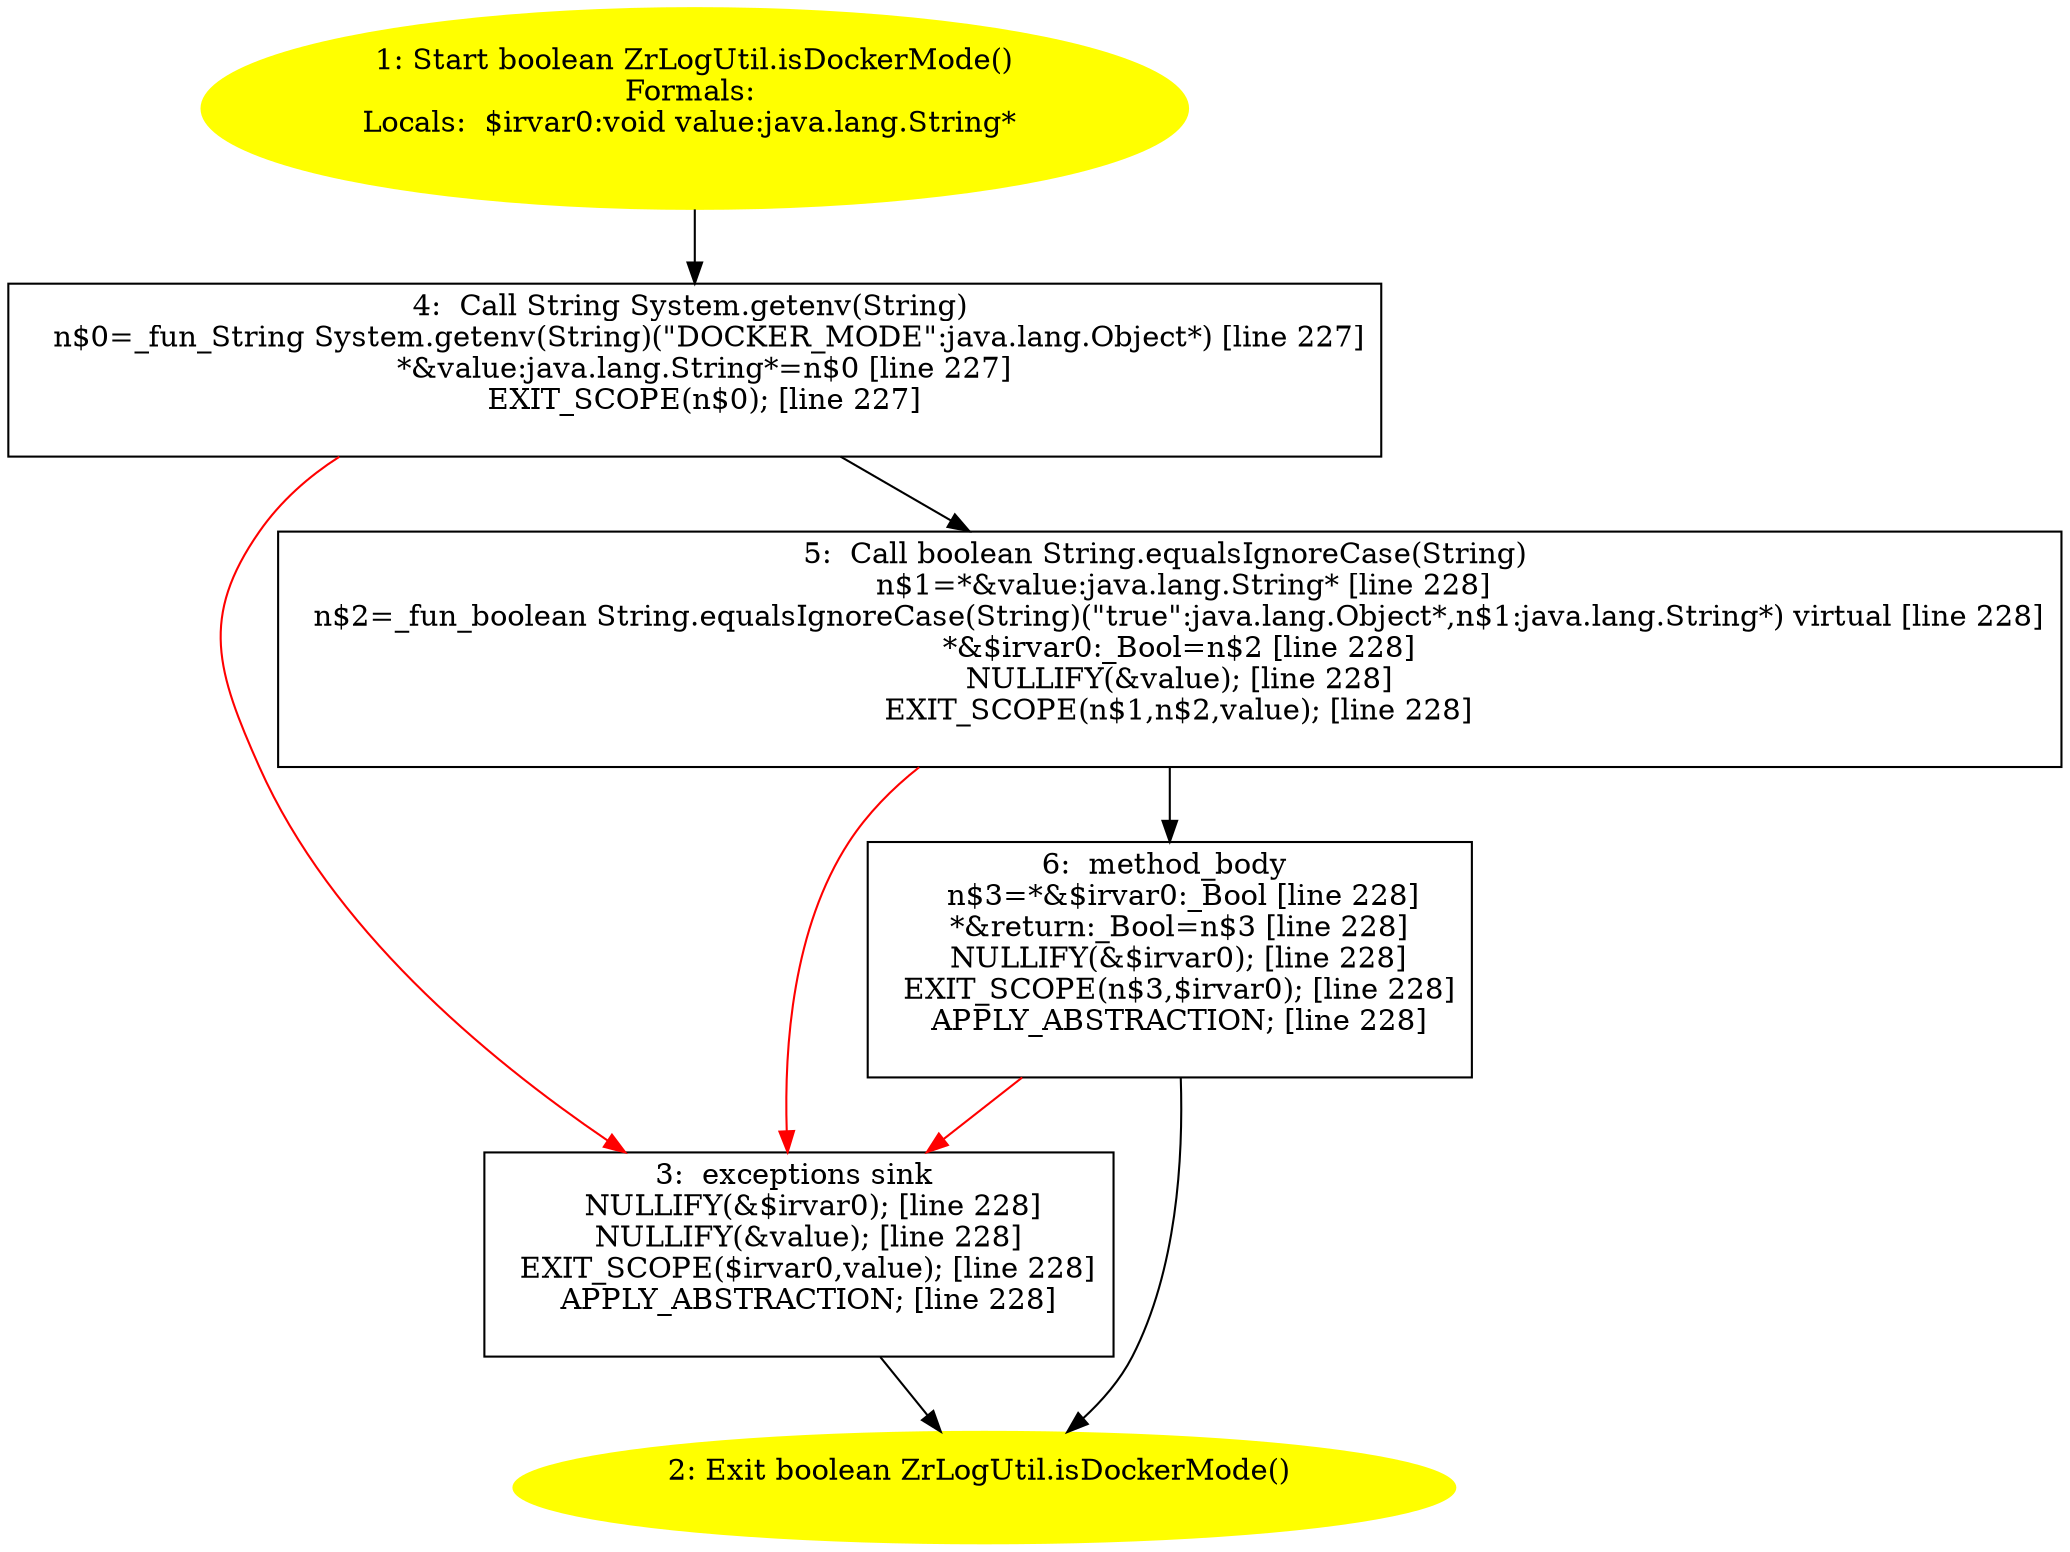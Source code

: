 /* @generated */
digraph cfg {
"com.zrlog.util.ZrLogUtil.isDockerMode():boolean.4b1a0dec7ee8c70bf3554d405acdf5c5_1" [label="1: Start boolean ZrLogUtil.isDockerMode()\nFormals: \nLocals:  $irvar0:void value:java.lang.String* \n  " color=yellow style=filled]
	

	 "com.zrlog.util.ZrLogUtil.isDockerMode():boolean.4b1a0dec7ee8c70bf3554d405acdf5c5_1" -> "com.zrlog.util.ZrLogUtil.isDockerMode():boolean.4b1a0dec7ee8c70bf3554d405acdf5c5_4" ;
"com.zrlog.util.ZrLogUtil.isDockerMode():boolean.4b1a0dec7ee8c70bf3554d405acdf5c5_2" [label="2: Exit boolean ZrLogUtil.isDockerMode() \n  " color=yellow style=filled]
	

"com.zrlog.util.ZrLogUtil.isDockerMode():boolean.4b1a0dec7ee8c70bf3554d405acdf5c5_3" [label="3:  exceptions sink \n   NULLIFY(&$irvar0); [line 228]\n  NULLIFY(&value); [line 228]\n  EXIT_SCOPE($irvar0,value); [line 228]\n  APPLY_ABSTRACTION; [line 228]\n " shape="box"]
	

	 "com.zrlog.util.ZrLogUtil.isDockerMode():boolean.4b1a0dec7ee8c70bf3554d405acdf5c5_3" -> "com.zrlog.util.ZrLogUtil.isDockerMode():boolean.4b1a0dec7ee8c70bf3554d405acdf5c5_2" ;
"com.zrlog.util.ZrLogUtil.isDockerMode():boolean.4b1a0dec7ee8c70bf3554d405acdf5c5_4" [label="4:  Call String System.getenv(String) \n   n$0=_fun_String System.getenv(String)(\"DOCKER_MODE\":java.lang.Object*) [line 227]\n  *&value:java.lang.String*=n$0 [line 227]\n  EXIT_SCOPE(n$0); [line 227]\n " shape="box"]
	

	 "com.zrlog.util.ZrLogUtil.isDockerMode():boolean.4b1a0dec7ee8c70bf3554d405acdf5c5_4" -> "com.zrlog.util.ZrLogUtil.isDockerMode():boolean.4b1a0dec7ee8c70bf3554d405acdf5c5_5" ;
	 "com.zrlog.util.ZrLogUtil.isDockerMode():boolean.4b1a0dec7ee8c70bf3554d405acdf5c5_4" -> "com.zrlog.util.ZrLogUtil.isDockerMode():boolean.4b1a0dec7ee8c70bf3554d405acdf5c5_3" [color="red" ];
"com.zrlog.util.ZrLogUtil.isDockerMode():boolean.4b1a0dec7ee8c70bf3554d405acdf5c5_5" [label="5:  Call boolean String.equalsIgnoreCase(String) \n   n$1=*&value:java.lang.String* [line 228]\n  n$2=_fun_boolean String.equalsIgnoreCase(String)(\"true\":java.lang.Object*,n$1:java.lang.String*) virtual [line 228]\n  *&$irvar0:_Bool=n$2 [line 228]\n  NULLIFY(&value); [line 228]\n  EXIT_SCOPE(n$1,n$2,value); [line 228]\n " shape="box"]
	

	 "com.zrlog.util.ZrLogUtil.isDockerMode():boolean.4b1a0dec7ee8c70bf3554d405acdf5c5_5" -> "com.zrlog.util.ZrLogUtil.isDockerMode():boolean.4b1a0dec7ee8c70bf3554d405acdf5c5_6" ;
	 "com.zrlog.util.ZrLogUtil.isDockerMode():boolean.4b1a0dec7ee8c70bf3554d405acdf5c5_5" -> "com.zrlog.util.ZrLogUtil.isDockerMode():boolean.4b1a0dec7ee8c70bf3554d405acdf5c5_3" [color="red" ];
"com.zrlog.util.ZrLogUtil.isDockerMode():boolean.4b1a0dec7ee8c70bf3554d405acdf5c5_6" [label="6:  method_body \n   n$3=*&$irvar0:_Bool [line 228]\n  *&return:_Bool=n$3 [line 228]\n  NULLIFY(&$irvar0); [line 228]\n  EXIT_SCOPE(n$3,$irvar0); [line 228]\n  APPLY_ABSTRACTION; [line 228]\n " shape="box"]
	

	 "com.zrlog.util.ZrLogUtil.isDockerMode():boolean.4b1a0dec7ee8c70bf3554d405acdf5c5_6" -> "com.zrlog.util.ZrLogUtil.isDockerMode():boolean.4b1a0dec7ee8c70bf3554d405acdf5c5_2" ;
	 "com.zrlog.util.ZrLogUtil.isDockerMode():boolean.4b1a0dec7ee8c70bf3554d405acdf5c5_6" -> "com.zrlog.util.ZrLogUtil.isDockerMode():boolean.4b1a0dec7ee8c70bf3554d405acdf5c5_3" [color="red" ];
}
